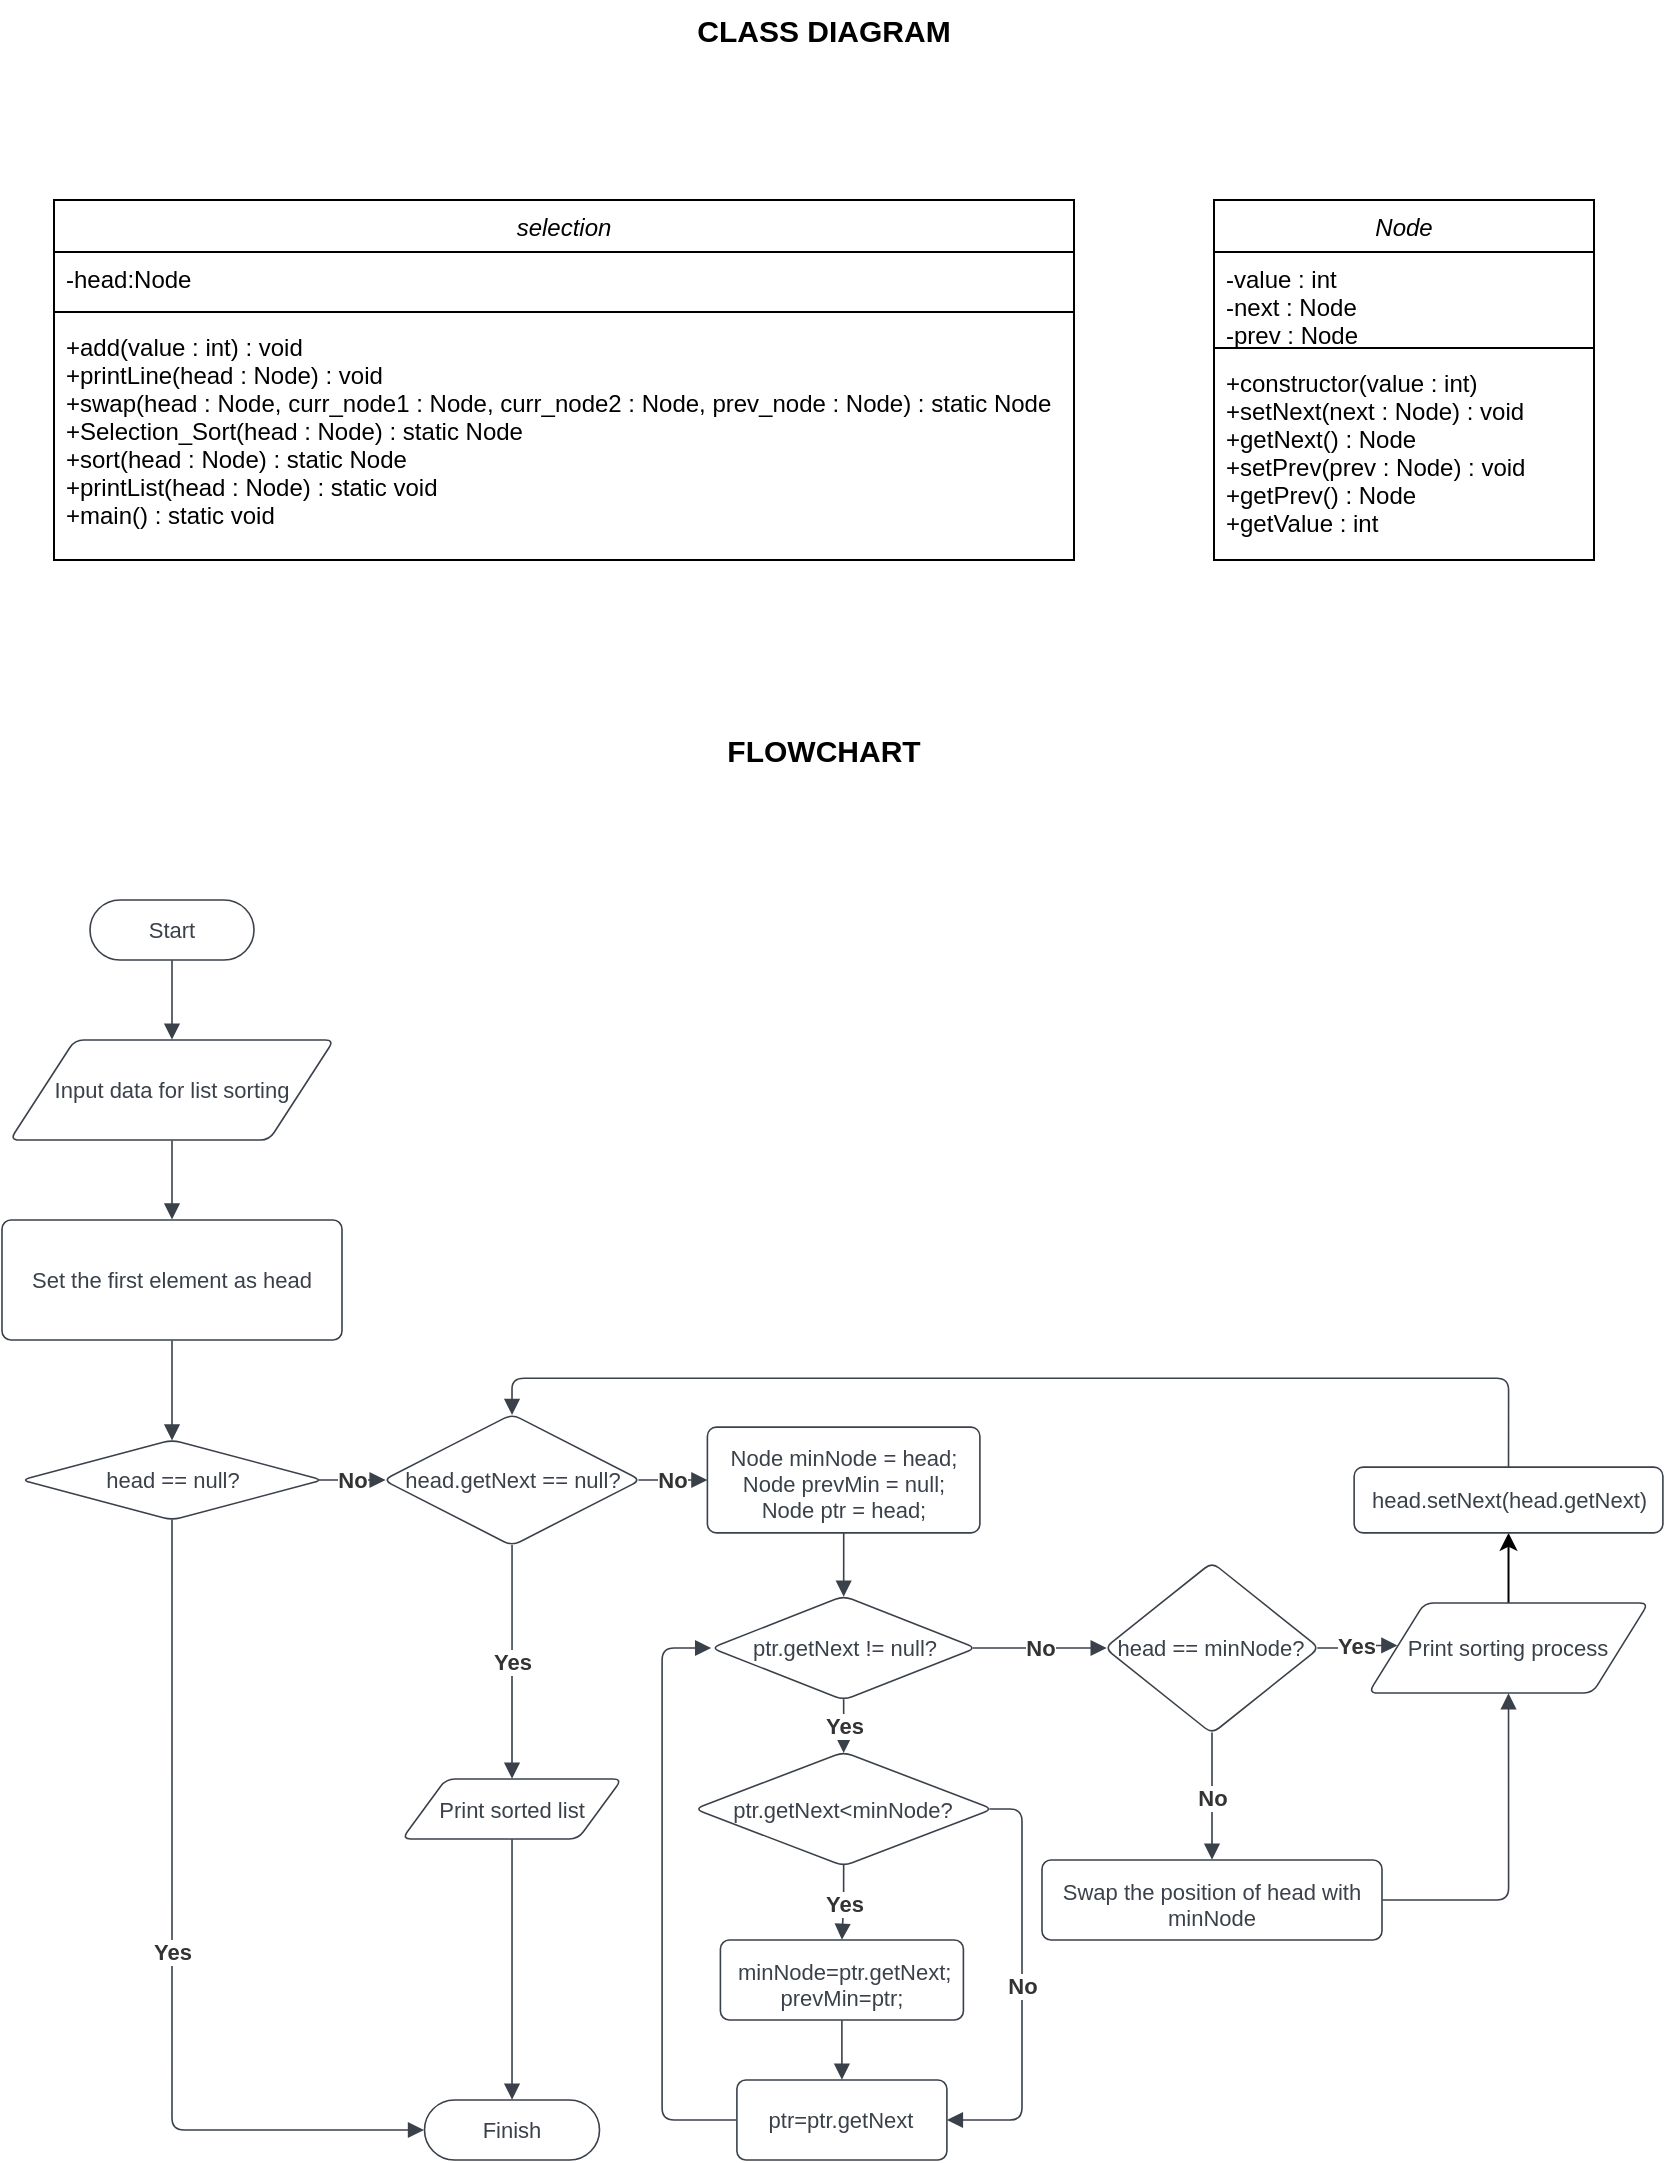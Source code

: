 <mxfile version="20.4.0" type="github">
  <diagram id="AjXxPNwB8G-ctWKh0pyr" name="Page-1">
    <mxGraphModel dx="1483" dy="816" grid="1" gridSize="10" guides="1" tooltips="1" connect="1" arrows="1" fold="1" page="1" pageScale="1" pageWidth="850" pageHeight="1100" math="0" shadow="0">
      <root>
        <mxCell id="0" />
        <mxCell id="1" parent="0" />
        <mxCell id="TdkDroG8abzqriaLvyUH-1" value="selection" style="swimlane;fontStyle=2;align=center;verticalAlign=top;childLayout=stackLayout;horizontal=1;startSize=26;horizontalStack=0;resizeParent=1;resizeLast=0;collapsible=1;marginBottom=0;rounded=0;shadow=0;strokeWidth=1;" parent="1" vertex="1">
          <mxGeometry x="29" y="110" width="510" height="180" as="geometry">
            <mxRectangle x="230" y="140" width="160" height="26" as="alternateBounds" />
          </mxGeometry>
        </mxCell>
        <mxCell id="TdkDroG8abzqriaLvyUH-2" value="-head:Node" style="text;align=left;verticalAlign=top;spacingLeft=4;spacingRight=4;overflow=hidden;rotatable=0;points=[[0,0.5],[1,0.5]];portConstraint=eastwest;" parent="TdkDroG8abzqriaLvyUH-1" vertex="1">
          <mxGeometry y="26" width="510" height="26" as="geometry" />
        </mxCell>
        <mxCell id="TdkDroG8abzqriaLvyUH-3" value="" style="line;html=1;strokeWidth=1;align=left;verticalAlign=middle;spacingTop=-1;spacingLeft=3;spacingRight=3;rotatable=0;labelPosition=right;points=[];portConstraint=eastwest;" parent="TdkDroG8abzqriaLvyUH-1" vertex="1">
          <mxGeometry y="52" width="510" height="8" as="geometry" />
        </mxCell>
        <mxCell id="TdkDroG8abzqriaLvyUH-4" value="+add(value : int) : void&#xa;+printLine(head : Node) : void&#xa;+swap(head : Node, curr_node1 : Node, curr_node2 : Node, prev_node : Node) : static Node&#xa;+Selection_Sort(head : Node) : static Node&#xa;+sort(head : Node) : static Node&#xa;+printList(head : Node) : static void&#xa;+main() : static void" style="text;align=left;verticalAlign=top;spacingLeft=4;spacingRight=4;overflow=hidden;rotatable=0;points=[[0,0.5],[1,0.5]];portConstraint=eastwest;" parent="TdkDroG8abzqriaLvyUH-1" vertex="1">
          <mxGeometry y="60" width="510" height="120" as="geometry" />
        </mxCell>
        <mxCell id="TdkDroG8abzqriaLvyUH-5" value="Node" style="swimlane;fontStyle=2;align=center;verticalAlign=top;childLayout=stackLayout;horizontal=1;startSize=26;horizontalStack=0;resizeParent=1;resizeLast=0;collapsible=1;marginBottom=0;rounded=0;shadow=0;strokeWidth=1;" parent="1" vertex="1">
          <mxGeometry x="609" y="110" width="190" height="180" as="geometry">
            <mxRectangle x="230" y="140" width="160" height="26" as="alternateBounds" />
          </mxGeometry>
        </mxCell>
        <mxCell id="TdkDroG8abzqriaLvyUH-6" value="-value : int&#xa;-next : Node&#xa;-prev : Node&#xa;" style="text;align=left;verticalAlign=top;spacingLeft=4;spacingRight=4;overflow=hidden;rotatable=0;points=[[0,0.5],[1,0.5]];portConstraint=eastwest;" parent="TdkDroG8abzqriaLvyUH-5" vertex="1">
          <mxGeometry y="26" width="190" height="44" as="geometry" />
        </mxCell>
        <mxCell id="TdkDroG8abzqriaLvyUH-7" value="" style="line;html=1;strokeWidth=1;align=left;verticalAlign=middle;spacingTop=-1;spacingLeft=3;spacingRight=3;rotatable=0;labelPosition=right;points=[];portConstraint=eastwest;" parent="TdkDroG8abzqriaLvyUH-5" vertex="1">
          <mxGeometry y="70" width="190" height="8" as="geometry" />
        </mxCell>
        <mxCell id="TdkDroG8abzqriaLvyUH-8" value="+constructor(value : int)&#xa;+setNext(next : Node) : void&#xa;+getNext() : Node&#xa;+setPrev(prev : Node) : void&#xa;+getPrev() : Node&#xa;+getValue : int&#xa;&#xa;" style="text;align=left;verticalAlign=top;spacingLeft=4;spacingRight=4;overflow=hidden;rotatable=0;points=[[0,0.5],[1,0.5]];portConstraint=eastwest;" parent="TdkDroG8abzqriaLvyUH-5" vertex="1">
          <mxGeometry y="78" width="190" height="90" as="geometry" />
        </mxCell>
        <UserObject label="Start" lucidchartObjectId="P-AYE-fa65KO" id="TdkDroG8abzqriaLvyUH-9">
          <mxCell style="html=1;overflow=block;blockSpacing=1;whiteSpace=wrap;rounded=1;arcSize=50;fontSize=11;fontColor=#3a414a;spacing=3.8;strokeColor=#3a414a;strokeOpacity=100;strokeWidth=0.8;" parent="1" vertex="1">
            <mxGeometry x="47" y="460" width="82" height="30" as="geometry" />
          </mxCell>
        </UserObject>
        <UserObject label="Input data for list sorting" lucidchartObjectId="5-AYdv.37LMC" id="TdkDroG8abzqriaLvyUH-10">
          <mxCell style="html=1;overflow=block;blockSpacing=1;whiteSpace=wrap;shape=parallelogram;perimeter=parallelogramPerimeter;anchorPointDirection=0;fontSize=11;fontColor=#3a414a;spacing=3.8;strokeColor=#3a414a;strokeOpacity=100;rounded=1;absoluteArcSize=1;arcSize=9;strokeWidth=0.8;" parent="1" vertex="1">
            <mxGeometry x="7" y="530" width="162" height="50" as="geometry" />
          </mxCell>
        </UserObject>
        <UserObject label="head.getNext == null?" lucidchartObjectId="rcBYSQjpBC0I" id="TdkDroG8abzqriaLvyUH-11">
          <mxCell style="html=1;overflow=block;blockSpacing=1;whiteSpace=wrap;rhombus;fontSize=11;fontColor=#3a414a;spacing=3.8;strokeColor=#3a414a;strokeOpacity=100;rounded=1;absoluteArcSize=1;arcSize=9;strokeWidth=0.8;" parent="1" vertex="1">
            <mxGeometry x="193.64" y="717.13" width="128.75" height="65.75" as="geometry" />
          </mxCell>
        </UserObject>
        <UserObject label="Print sorted list" lucidchartObjectId="qeBYo79vuY6-" id="TdkDroG8abzqriaLvyUH-12">
          <mxCell style="html=1;overflow=block;blockSpacing=1;whiteSpace=wrap;shape=parallelogram;perimeter=parallelogramPerimeter;anchorPointDirection=0;fontSize=11;fontColor=#3a414a;spacing=3.8;strokeColor=#3a414a;strokeOpacity=100;rounded=1;absoluteArcSize=1;arcSize=9;strokeWidth=0.8;" parent="1" vertex="1">
            <mxGeometry x="203.01" y="899.5" width="110" height="30" as="geometry" />
          </mxCell>
        </UserObject>
        <UserObject label="Finish" lucidchartObjectId="teBY_pYD_.2O" id="TdkDroG8abzqriaLvyUH-13">
          <mxCell style="html=1;overflow=block;blockSpacing=1;whiteSpace=wrap;rounded=1;arcSize=50;fontSize=11;fontColor=#3a414a;spacing=3.8;strokeColor=#3a414a;strokeOpacity=100;strokeWidth=0.8;" parent="1" vertex="1">
            <mxGeometry x="214.26" y="1060" width="87.5" height="30" as="geometry" />
          </mxCell>
        </UserObject>
        <UserObject label="Set the first element as head " lucidchartObjectId="Br1Y1ZwJfyt0" id="TdkDroG8abzqriaLvyUH-14">
          <mxCell style="html=1;overflow=block;blockSpacing=1;whiteSpace=wrap;fontSize=11;fontColor=#3a414a;spacing=9;strokeColor=#3a414a;strokeOpacity=100;rounded=1;absoluteArcSize=1;arcSize=9;strokeWidth=0.8;" parent="1" vertex="1">
            <mxGeometry x="3" y="620" width="170" height="60" as="geometry" />
          </mxCell>
        </UserObject>
        <UserObject label="head == minNode?" lucidchartObjectId="kv1Y.qvVKMwY" id="TdkDroG8abzqriaLvyUH-15">
          <mxCell style="html=1;overflow=block;blockSpacing=1;whiteSpace=wrap;rhombus;fontSize=11;fontColor=#3a414a;spacing=3.8;strokeColor=#3a414a;strokeOpacity=100;rounded=1;absoluteArcSize=1;arcSize=9;strokeWidth=0.8;" parent="1" vertex="1">
            <mxGeometry x="554.38" y="791.19" width="107.25" height="85.62" as="geometry" />
          </mxCell>
        </UserObject>
        <UserObject label="Swap the position of head with minNode" lucidchartObjectId="Iz1Yd_9tekZY" id="TdkDroG8abzqriaLvyUH-16">
          <mxCell style="html=1;overflow=block;blockSpacing=1;whiteSpace=wrap;fontSize=11;fontColor=#3a414a;spacing=9;strokeColor=#3a414a;strokeOpacity=100;rounded=1;absoluteArcSize=1;arcSize=9;strokeWidth=0.8;" parent="1" vertex="1">
            <mxGeometry x="523.0" y="940" width="170" height="40" as="geometry" />
          </mxCell>
        </UserObject>
        <UserObject label="" lucidchartObjectId="dC1YTlw2Xgu_" id="TdkDroG8abzqriaLvyUH-17">
          <mxCell style="html=1;jettySize=18;whiteSpace=wrap;fontSize=11;strokeColor=#3a414a;strokeOpacity=100;strokeWidth=0.8;rounded=1;arcSize=12;edgeStyle=orthogonalEdgeStyle;startArrow=none;endArrow=block;endFill=1;exitX=0.5;exitY=1.006;exitPerimeter=0;entryX=0.5;entryY=-0.004;entryPerimeter=0;" parent="1" source="TdkDroG8abzqriaLvyUH-9" target="TdkDroG8abzqriaLvyUH-10" edge="1">
            <mxGeometry width="100" height="100" relative="1" as="geometry">
              <Array as="points" />
            </mxGeometry>
          </mxCell>
        </UserObject>
        <UserObject label="" lucidchartObjectId="fC1YdAKxsWdv" id="TdkDroG8abzqriaLvyUH-18">
          <mxCell style="html=1;jettySize=18;whiteSpace=wrap;fontSize=11;strokeColor=#3a414a;strokeOpacity=100;strokeWidth=0.8;rounded=1;arcSize=12;edgeStyle=orthogonalEdgeStyle;startArrow=none;endArrow=block;endFill=1;exitX=0.5;exitY=1.004;exitPerimeter=0;entryX=0.5;entryY=-0.004;entryPerimeter=0;" parent="1" source="TdkDroG8abzqriaLvyUH-10" target="TdkDroG8abzqriaLvyUH-14" edge="1">
            <mxGeometry width="100" height="100" relative="1" as="geometry">
              <Array as="points" />
            </mxGeometry>
          </mxCell>
        </UserObject>
        <UserObject label="head == null?" lucidchartObjectId="fG-YK~sB5PWw" id="TdkDroG8abzqriaLvyUH-19">
          <mxCell style="html=1;overflow=block;blockSpacing=1;whiteSpace=wrap;rhombus;fontSize=11;fontColor=#3a414a;spacing=3.8;strokeColor=#3a414a;strokeOpacity=100;rounded=1;absoluteArcSize=1;arcSize=9;strokeWidth=0.8;" parent="1" vertex="1">
            <mxGeometry x="12.63" y="730" width="150.75" height="40" as="geometry" />
          </mxCell>
        </UserObject>
        <UserObject label="" lucidchartObjectId="6N-Yt_Y7DIQG" id="TdkDroG8abzqriaLvyUH-20">
          <mxCell style="html=1;jettySize=18;whiteSpace=wrap;fontSize=11;strokeColor=#3a414a;strokeOpacity=100;strokeWidth=0.8;rounded=1;arcSize=12;edgeStyle=orthogonalEdgeStyle;startArrow=none;endArrow=block;endFill=1;exitX=0.5;exitY=1.004;exitPerimeter=0;entryX=0.5;entryY=0.006;entryPerimeter=0;" parent="1" source="TdkDroG8abzqriaLvyUH-14" target="TdkDroG8abzqriaLvyUH-19" edge="1">
            <mxGeometry width="100" height="100" relative="1" as="geometry">
              <Array as="points" />
            </mxGeometry>
          </mxCell>
        </UserObject>
        <UserObject label="" lucidchartObjectId="p0-Y~C6NYYgA" id="TdkDroG8abzqriaLvyUH-21">
          <mxCell style="html=1;jettySize=18;whiteSpace=wrap;fontSize=11;fontColor=#333333;fontStyle=1;strokeColor=#3a414a;strokeOpacity=100;strokeWidth=0.8;rounded=1;arcSize=12;edgeStyle=orthogonalEdgeStyle;startArrow=none;endArrow=block;endFill=1;exitX=0.987;exitY=0.5;exitPerimeter=0;entryX=0.009;entryY=0.5;entryPerimeter=0;" parent="1" source="TdkDroG8abzqriaLvyUH-19" target="TdkDroG8abzqriaLvyUH-11" edge="1">
            <mxGeometry width="100" height="100" relative="1" as="geometry">
              <Array as="points" />
            </mxGeometry>
          </mxCell>
        </UserObject>
        <mxCell id="TdkDroG8abzqriaLvyUH-22" value="No" style="text;html=1;resizable=0;labelBackgroundColor=default;align=center;verticalAlign=middle;fontStyle=1;fontColor=#333333;fontSize=11;" parent="TdkDroG8abzqriaLvyUH-21" vertex="1">
          <mxGeometry relative="1" as="geometry" />
        </mxCell>
        <UserObject label="" lucidchartObjectId="X1-Ygha_4zlp" id="TdkDroG8abzqriaLvyUH-23">
          <mxCell style="html=1;jettySize=18;whiteSpace=wrap;fontSize=11;fontColor=#333333;fontStyle=1;strokeColor=#3a414a;strokeOpacity=100;strokeWidth=0.8;rounded=1;arcSize=12;edgeStyle=orthogonalEdgeStyle;startArrow=none;endArrow=block;endFill=1;exitX=0.5;exitY=0.994;exitPerimeter=0;entryX=-0.003;entryY=0.5;entryPerimeter=0;" parent="1" source="TdkDroG8abzqriaLvyUH-19" target="TdkDroG8abzqriaLvyUH-13" edge="1">
            <mxGeometry width="100" height="100" relative="1" as="geometry">
              <Array as="points" />
            </mxGeometry>
          </mxCell>
        </UserObject>
        <mxCell id="TdkDroG8abzqriaLvyUH-24" value="Yes" style="text;html=1;resizable=0;labelBackgroundColor=default;align=center;verticalAlign=middle;fontStyle=1;fontColor=#333333;fontSize=11;" parent="TdkDroG8abzqriaLvyUH-23" vertex="1">
          <mxGeometry relative="1" as="geometry" />
        </mxCell>
        <UserObject label="" lucidchartObjectId="h2-Yvks_kVAt" id="TdkDroG8abzqriaLvyUH-25">
          <mxCell style="html=1;jettySize=18;whiteSpace=wrap;fontSize=11;fontColor=#333333;fontStyle=1;strokeColor=#3a414a;strokeOpacity=100;strokeWidth=0.8;rounded=1;arcSize=12;edgeStyle=orthogonalEdgeStyle;startArrow=none;endArrow=block;endFill=1;exitX=0.5;exitY=0.994;exitPerimeter=0;entryX=0.5;entryY=-0.004;entryPerimeter=0;" parent="1" source="TdkDroG8abzqriaLvyUH-11" target="TdkDroG8abzqriaLvyUH-12" edge="1">
            <mxGeometry width="100" height="100" relative="1" as="geometry">
              <Array as="points" />
            </mxGeometry>
          </mxCell>
        </UserObject>
        <mxCell id="TdkDroG8abzqriaLvyUH-26" value="Yes" style="text;html=1;resizable=0;labelBackgroundColor=default;align=center;verticalAlign=middle;fontStyle=1;fontColor=#333333;fontSize=11;" parent="TdkDroG8abzqriaLvyUH-25" vertex="1">
          <mxGeometry relative="1" as="geometry" />
        </mxCell>
        <UserObject label="" lucidchartObjectId="k2-YlxHTWhk2" id="TdkDroG8abzqriaLvyUH-27">
          <mxCell style="html=1;jettySize=18;whiteSpace=wrap;fontSize=11;strokeColor=#3a414a;strokeOpacity=100;strokeWidth=0.8;rounded=1;arcSize=12;edgeStyle=orthogonalEdgeStyle;startArrow=none;endArrow=block;endFill=1;exitX=0.5;exitY=1.004;exitPerimeter=0;entryX=0.5;entryY=-0.006;entryPerimeter=0;" parent="1" source="TdkDroG8abzqriaLvyUH-12" target="TdkDroG8abzqriaLvyUH-13" edge="1">
            <mxGeometry width="100" height="100" relative="1" as="geometry">
              <Array as="points" />
            </mxGeometry>
          </mxCell>
        </UserObject>
        <UserObject label="" lucidchartObjectId="u2-Ye8C7~R_l" id="TdkDroG8abzqriaLvyUH-28">
          <mxCell style="html=1;jettySize=18;whiteSpace=wrap;fontSize=11;strokeColor=#3a414a;strokeOpacity=100;strokeWidth=0.8;rounded=1;arcSize=12;edgeStyle=orthogonalEdgeStyle;startArrow=none;endArrow=block;endFill=1;exitX=1.001;exitY=0.5;exitPerimeter=0;entryX=0.5;entryY=1.004;entryPerimeter=0;" parent="1" source="TdkDroG8abzqriaLvyUH-16" target="TdkDroG8abzqriaLvyUH-50" edge="1">
            <mxGeometry width="100" height="100" relative="1" as="geometry">
              <Array as="points" />
            </mxGeometry>
          </mxCell>
        </UserObject>
        <UserObject label="" lucidchartObjectId="x2-YMKBzMeUa" id="TdkDroG8abzqriaLvyUH-29">
          <mxCell style="html=1;jettySize=18;whiteSpace=wrap;fontSize=11;strokeColor=#3a414a;strokeOpacity=100;strokeWidth=0.8;rounded=1;arcSize=12;edgeStyle=orthogonalEdgeStyle;startArrow=none;endArrow=block;endFill=1;exitX=0.5;exitY=-0.004;exitPerimeter=0;entryX=0.5;entryY=0.006;entryPerimeter=0;" parent="1" source="F2bPqRPepVmB_TyF43Np-1" target="TdkDroG8abzqriaLvyUH-11" edge="1">
            <mxGeometry width="100" height="100" relative="1" as="geometry">
              <Array as="points" />
            </mxGeometry>
          </mxCell>
        </UserObject>
        <UserObject label="" lucidchartObjectId="F4-YdpEPRU6g" id="TdkDroG8abzqriaLvyUH-30">
          <mxCell style="html=1;jettySize=18;whiteSpace=wrap;fontSize=11;fontColor=#333333;fontStyle=1;strokeColor=#3a414a;strokeOpacity=100;strokeWidth=0.8;rounded=1;arcSize=12;edgeStyle=orthogonalEdgeStyle;startArrow=none;endArrow=block;endFill=1;exitX=0.991;exitY=0.5;exitPerimeter=0;entryX=0.103;entryY=0.472;entryPerimeter=0;" parent="1" source="TdkDroG8abzqriaLvyUH-15" target="TdkDroG8abzqriaLvyUH-50" edge="1">
            <mxGeometry width="100" height="100" relative="1" as="geometry">
              <Array as="points" />
            </mxGeometry>
          </mxCell>
        </UserObject>
        <mxCell id="TdkDroG8abzqriaLvyUH-31" value="Yes" style="text;html=1;resizable=0;labelBackgroundColor=default;align=center;verticalAlign=middle;fontStyle=1;fontColor=#333333;fontSize=11;" parent="TdkDroG8abzqriaLvyUH-30" vertex="1">
          <mxGeometry relative="1" as="geometry" />
        </mxCell>
        <UserObject label="" lucidchartObjectId="H4-Y_1a7tBlx" id="TdkDroG8abzqriaLvyUH-32">
          <mxCell style="html=1;jettySize=18;whiteSpace=wrap;fontSize=11;fontColor=#333333;fontStyle=1;strokeColor=#3a414a;strokeOpacity=100;strokeWidth=0.8;rounded=1;arcSize=12;edgeStyle=orthogonalEdgeStyle;startArrow=none;endArrow=block;endFill=1;exitX=0.5;exitY=0.994;exitPerimeter=0;entryX=0.5;entryY=-0.004;entryPerimeter=0;" parent="1" source="TdkDroG8abzqriaLvyUH-15" target="TdkDroG8abzqriaLvyUH-16" edge="1">
            <mxGeometry width="100" height="100" relative="1" as="geometry">
              <Array as="points" />
            </mxGeometry>
          </mxCell>
        </UserObject>
        <mxCell id="TdkDroG8abzqriaLvyUH-33" value="No" style="text;html=1;resizable=0;labelBackgroundColor=default;align=center;verticalAlign=middle;fontStyle=1;fontColor=#333333;fontSize=11;" parent="TdkDroG8abzqriaLvyUH-32" vertex="1">
          <mxGeometry relative="1" as="geometry" />
        </mxCell>
        <UserObject label="Node minNode = head;&#xa;Node prevMin = null;&#xa;Node ptr = head;" lucidchartObjectId="4e_YAkTYvEMs" id="TdkDroG8abzqriaLvyUH-34">
          <mxCell style="html=1;overflow=block;blockSpacing=1;whiteSpace=wrap;fontSize=11;fontColor=#3a414a;spacing=9;strokeColor=#3a414a;strokeOpacity=100;rounded=1;absoluteArcSize=1;arcSize=9;strokeWidth=0.8;" parent="1" vertex="1">
            <mxGeometry x="355.7" y="723.57" width="136.25" height="52.87" as="geometry" />
          </mxCell>
        </UserObject>
        <UserObject label="" lucidchartObjectId="5g_Y1SsYWZKp" id="TdkDroG8abzqriaLvyUH-35">
          <mxCell style="html=1;jettySize=18;whiteSpace=wrap;fontSize=11;fontColor=#333333;fontStyle=1;strokeColor=#3a414a;strokeOpacity=100;strokeWidth=0.8;rounded=1;arcSize=12;edgeStyle=orthogonalEdgeStyle;startArrow=none;endArrow=block;endFill=1;exitX=0.991;exitY=0.5;exitPerimeter=0;entryX=0;entryY=0.5;entryDx=0;entryDy=0;" parent="1" source="TdkDroG8abzqriaLvyUH-11" target="TdkDroG8abzqriaLvyUH-34" edge="1">
            <mxGeometry width="100" height="100" relative="1" as="geometry">
              <Array as="points" />
              <mxPoint x="456" y="720" as="targetPoint" />
            </mxGeometry>
          </mxCell>
        </UserObject>
        <mxCell id="TdkDroG8abzqriaLvyUH-36" value="No" style="text;html=1;resizable=0;labelBackgroundColor=default;align=center;verticalAlign=middle;fontStyle=1;fontColor=#333333;fontSize=11;" parent="TdkDroG8abzqriaLvyUH-35" vertex="1">
          <mxGeometry relative="1" as="geometry" />
        </mxCell>
        <UserObject label="ptr.getNext != null?" lucidchartObjectId="Up_YTlME1B9S" id="TdkDroG8abzqriaLvyUH-37">
          <mxCell style="html=1;overflow=block;blockSpacing=1;whiteSpace=wrap;rhombus;fontSize=11;fontColor=#3a414a;spacing=3.8;strokeColor=#3a414a;strokeOpacity=100;rounded=1;absoluteArcSize=1;arcSize=9;strokeWidth=0.8;" parent="1" vertex="1">
            <mxGeometry x="357.58" y="808" width="132.5" height="52" as="geometry" />
          </mxCell>
        </UserObject>
        <UserObject label="ptr.getNext&amp;lt;minNode?" lucidchartObjectId="~v_YlfUhSXee" id="TdkDroG8abzqriaLvyUH-38">
          <mxCell style="html=1;overflow=block;blockSpacing=1;whiteSpace=wrap;rhombus;fontSize=11;fontColor=#3a414a;spacing=3.8;strokeColor=#3a414a;strokeOpacity=100;rounded=1;absoluteArcSize=1;arcSize=9;strokeWidth=0.8;" parent="1" vertex="1">
            <mxGeometry x="349.33" y="886" width="149" height="57" as="geometry" />
          </mxCell>
        </UserObject>
        <UserObject label="minNode=ptr.getNext;&#xa;prevMin=ptr;" lucidchartObjectId="CA_Ycl~oMvr8" id="TdkDroG8abzqriaLvyUH-39">
          <mxCell style="html=1;overflow=block;blockSpacing=1;whiteSpace=wrap;fontSize=11;fontColor=#3a414a;spacing=9;strokeColor=#3a414a;strokeOpacity=100;rounded=1;absoluteArcSize=1;arcSize=9;strokeWidth=0.8;" parent="1" vertex="1">
            <mxGeometry x="362.2" y="980" width="121.5" height="40" as="geometry" />
          </mxCell>
        </UserObject>
        <UserObject label="ptr=ptr.getNext" lucidchartObjectId="rB_YdtC81m.1" id="TdkDroG8abzqriaLvyUH-40">
          <mxCell style="html=1;overflow=block;blockSpacing=1;whiteSpace=wrap;fontSize=11;fontColor=#3a414a;spacing=9;strokeColor=#3a414a;strokeOpacity=100;rounded=1;absoluteArcSize=1;arcSize=9;strokeWidth=0.8;" parent="1" vertex="1">
            <mxGeometry x="370.45" y="1050" width="105" height="40" as="geometry" />
          </mxCell>
        </UserObject>
        <UserObject label="" lucidchartObjectId="RB_YqS3MScv." id="TdkDroG8abzqriaLvyUH-41">
          <mxCell style="html=1;jettySize=18;whiteSpace=wrap;fontSize=11;strokeColor=#3a414a;strokeOpacity=100;strokeWidth=0.8;rounded=1;arcSize=12;edgeStyle=orthogonalEdgeStyle;startArrow=none;endArrow=block;endFill=1;exitX=0.5;exitY=1.004;exitPerimeter=0;entryX=0.5;entryY=-0.004;entryPerimeter=0;" parent="1" source="TdkDroG8abzqriaLvyUH-39" target="TdkDroG8abzqriaLvyUH-40" edge="1">
            <mxGeometry width="100" height="100" relative="1" as="geometry">
              <Array as="points" />
            </mxGeometry>
          </mxCell>
        </UserObject>
        <UserObject label="" lucidchartObjectId="UB_YHKbva-WC" id="TdkDroG8abzqriaLvyUH-42">
          <mxCell style="html=1;jettySize=18;whiteSpace=wrap;fontSize=11;fontColor=#333333;fontStyle=1;strokeColor=#3a414a;strokeOpacity=100;strokeWidth=0.8;rounded=1;arcSize=12;edgeStyle=orthogonalEdgeStyle;startArrow=none;endArrow=block;endFill=1;exitX=0.5;exitY=0.992;exitPerimeter=0;entryX=0.5;entryY=-0.004;entryPerimeter=0;" parent="1" source="TdkDroG8abzqriaLvyUH-38" target="TdkDroG8abzqriaLvyUH-39" edge="1">
            <mxGeometry width="100" height="100" relative="1" as="geometry">
              <Array as="points" />
            </mxGeometry>
          </mxCell>
        </UserObject>
        <mxCell id="TdkDroG8abzqriaLvyUH-43" value="Yes" style="text;html=1;resizable=0;labelBackgroundColor=default;align=center;verticalAlign=middle;fontStyle=1;fontColor=#333333;fontSize=11;" parent="TdkDroG8abzqriaLvyUH-42" vertex="1">
          <mxGeometry relative="1" as="geometry" />
        </mxCell>
        <UserObject label="" lucidchartObjectId="WB_YLEV3pfFC" id="TdkDroG8abzqriaLvyUH-44">
          <mxCell style="html=1;jettySize=18;whiteSpace=wrap;fontSize=11;fontColor=#333333;fontStyle=1;strokeColor=#3a414a;strokeOpacity=100;strokeWidth=0.8;rounded=1;arcSize=12;edgeStyle=orthogonalEdgeStyle;startArrow=none;endArrow=block;endFill=1;exitX=0.989;exitY=0.5;exitPerimeter=0;entryX=1;entryY=0.5;entryDx=0;entryDy=0;" parent="1" source="TdkDroG8abzqriaLvyUH-38" target="TdkDroG8abzqriaLvyUH-40" edge="1">
            <mxGeometry width="100" height="100" relative="1" as="geometry">
              <Array as="points">
                <mxPoint x="513" y="915" />
                <mxPoint x="513" y="1070" />
              </Array>
              <mxPoint x="670.57" y="1290" as="targetPoint" />
            </mxGeometry>
          </mxCell>
        </UserObject>
        <mxCell id="TdkDroG8abzqriaLvyUH-45" value="No" style="text;html=1;resizable=0;labelBackgroundColor=default;align=center;verticalAlign=middle;fontStyle=1;fontColor=#333333;fontSize=11;" parent="TdkDroG8abzqriaLvyUH-44" vertex="1">
          <mxGeometry relative="1" as="geometry" />
        </mxCell>
        <UserObject label="" lucidchartObjectId="9B_YRP1YT~KN" id="TdkDroG8abzqriaLvyUH-46">
          <mxCell style="html=1;jettySize=18;whiteSpace=wrap;fontSize=11;fontColor=#333333;fontStyle=1;strokeColor=#3a414a;strokeOpacity=100;strokeWidth=0.8;rounded=1;arcSize=12;edgeStyle=orthogonalEdgeStyle;startArrow=none;endArrow=block;endFill=1;exitX=0.5;exitY=0.993;exitPerimeter=0;entryX=0.5;entryY=0.008;entryPerimeter=0;" parent="1" source="TdkDroG8abzqriaLvyUH-37" target="TdkDroG8abzqriaLvyUH-38" edge="1">
            <mxGeometry width="100" height="100" relative="1" as="geometry">
              <Array as="points" />
            </mxGeometry>
          </mxCell>
        </UserObject>
        <mxCell id="TdkDroG8abzqriaLvyUH-47" value="Yes" style="text;html=1;resizable=0;labelBackgroundColor=default;align=center;verticalAlign=middle;fontStyle=1;fontColor=#333333;fontSize=11;" parent="TdkDroG8abzqriaLvyUH-46" vertex="1">
          <mxGeometry relative="1" as="geometry" />
        </mxCell>
        <UserObject label="" lucidchartObjectId="uC_YveyeAHjq" id="TdkDroG8abzqriaLvyUH-48">
          <mxCell style="html=1;jettySize=18;whiteSpace=wrap;fontSize=11;fontColor=#333333;fontStyle=1;strokeColor=#3a414a;strokeOpacity=100;strokeWidth=0.8;rounded=1;arcSize=12;edgeStyle=orthogonalEdgeStyle;startArrow=none;endArrow=block;endFill=1;exitX=0.988;exitY=0.5;exitPerimeter=0;entryX=0.009;entryY=0.5;entryPerimeter=0;" parent="1" source="TdkDroG8abzqriaLvyUH-37" target="TdkDroG8abzqriaLvyUH-15" edge="1">
            <mxGeometry width="100" height="100" relative="1" as="geometry">
              <Array as="points" />
            </mxGeometry>
          </mxCell>
        </UserObject>
        <mxCell id="TdkDroG8abzqriaLvyUH-49" value="No" style="text;html=1;resizable=0;labelBackgroundColor=default;align=center;verticalAlign=middle;fontStyle=1;fontColor=#333333;fontSize=11;" parent="TdkDroG8abzqriaLvyUH-48" vertex="1">
          <mxGeometry relative="1" as="geometry" />
        </mxCell>
        <mxCell id="F2bPqRPepVmB_TyF43Np-4" style="edgeStyle=orthogonalEdgeStyle;rounded=0;orthogonalLoop=1;jettySize=auto;html=1;exitX=0.5;exitY=0;exitDx=0;exitDy=0;entryX=0.5;entryY=1;entryDx=0;entryDy=0;" edge="1" parent="1" source="TdkDroG8abzqriaLvyUH-50" target="F2bPqRPepVmB_TyF43Np-1">
          <mxGeometry relative="1" as="geometry">
            <mxPoint x="754" y="780" as="targetPoint" />
          </mxGeometry>
        </mxCell>
        <UserObject label="Print sorting process" lucidchartObjectId="-H_YXWRb78Zn" id="TdkDroG8abzqriaLvyUH-50">
          <mxCell style="html=1;overflow=block;blockSpacing=1;whiteSpace=wrap;shape=parallelogram;perimeter=parallelogramPerimeter;anchorPointDirection=0;fontSize=11;fontColor=#3a414a;spacing=3.8;strokeColor=#3a414a;strokeOpacity=100;rounded=1;absoluteArcSize=1;arcSize=9;strokeWidth=0.8;" parent="1" vertex="1">
            <mxGeometry x="686.26" y="811.51" width="140" height="44.99" as="geometry" />
          </mxCell>
        </UserObject>
        <UserObject label="" lucidchartObjectId="PK_YVCD_rc4C" id="TdkDroG8abzqriaLvyUH-51">
          <mxCell style="html=1;jettySize=18;whiteSpace=wrap;fontSize=11;strokeColor=#3a414a;strokeOpacity=100;strokeWidth=0.8;rounded=1;arcSize=12;edgeStyle=orthogonalEdgeStyle;startArrow=none;endArrow=block;endFill=1;entryX=0.5;entryY=0.007;entryPerimeter=0;" parent="1" source="TdkDroG8abzqriaLvyUH-34" target="TdkDroG8abzqriaLvyUH-37" edge="1">
            <mxGeometry width="100" height="100" relative="1" as="geometry">
              <Array as="points" />
            </mxGeometry>
          </mxCell>
        </UserObject>
        <UserObject label="" lucidchartObjectId="ZM_YMBh.e6oy" id="TdkDroG8abzqriaLvyUH-52">
          <mxCell style="html=1;jettySize=18;whiteSpace=wrap;fontSize=11;strokeColor=#3a414a;strokeOpacity=100;strokeWidth=0.8;rounded=1;arcSize=12;edgeStyle=orthogonalEdgeStyle;startArrow=none;endArrow=block;endFill=1;exitX=-0.003;exitY=0.5;exitPerimeter=0;entryX=0;entryY=0.5;entryDx=0;entryDy=0;" parent="1" source="TdkDroG8abzqriaLvyUH-40" target="TdkDroG8abzqriaLvyUH-37" edge="1">
            <mxGeometry width="100" height="100" relative="1" as="geometry">
              <Array as="points">
                <mxPoint x="333.07" y="1070" />
                <mxPoint x="333.07" y="834" />
              </Array>
              <mxPoint x="590.57" y="850" as="targetPoint" />
            </mxGeometry>
          </mxCell>
        </UserObject>
        <mxCell id="TdkDroG8abzqriaLvyUH-53" value="&lt;b&gt;&lt;font style=&quot;font-size: 15px;&quot;&gt;CLASS DIAGRAM&lt;/font&gt;&lt;/b&gt;" style="text;html=1;strokeColor=none;fillColor=none;align=center;verticalAlign=middle;whiteSpace=wrap;rounded=0;fontSize=11;" parent="1" vertex="1">
          <mxGeometry x="349" y="10" width="129.55" height="30" as="geometry" />
        </mxCell>
        <mxCell id="TdkDroG8abzqriaLvyUH-54" value="&lt;b&gt;&lt;font style=&quot;font-size: 15px;&quot;&gt;FLOWCHART&lt;/font&gt;&lt;/b&gt;" style="text;html=1;strokeColor=none;fillColor=none;align=center;verticalAlign=middle;whiteSpace=wrap;rounded=0;fontSize=11;" parent="1" vertex="1">
          <mxGeometry x="349" y="370" width="129.55" height="30" as="geometry" />
        </mxCell>
        <UserObject label="head.setNext(head.getNext)" lucidchartObjectId="4e_YAkTYvEMs" id="F2bPqRPepVmB_TyF43Np-1">
          <mxCell style="html=1;overflow=block;blockSpacing=1;whiteSpace=wrap;fontSize=11;fontColor=#3a414a;spacing=9;strokeColor=#3a414a;strokeOpacity=100;rounded=1;absoluteArcSize=1;arcSize=9;strokeWidth=0.8;" vertex="1" parent="1">
            <mxGeometry x="679.07" y="743.57" width="154.38" height="32.87" as="geometry" />
          </mxCell>
        </UserObject>
      </root>
    </mxGraphModel>
  </diagram>
</mxfile>
